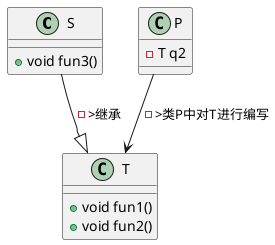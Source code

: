 @startuml

class S{
    +void fun3()
}


class T{
    +void fun1()
    +void fun2()
}

class P{
    -T q2
}


S --|> T:->继承
P --> T:->类P中对T进行编写
@enduml